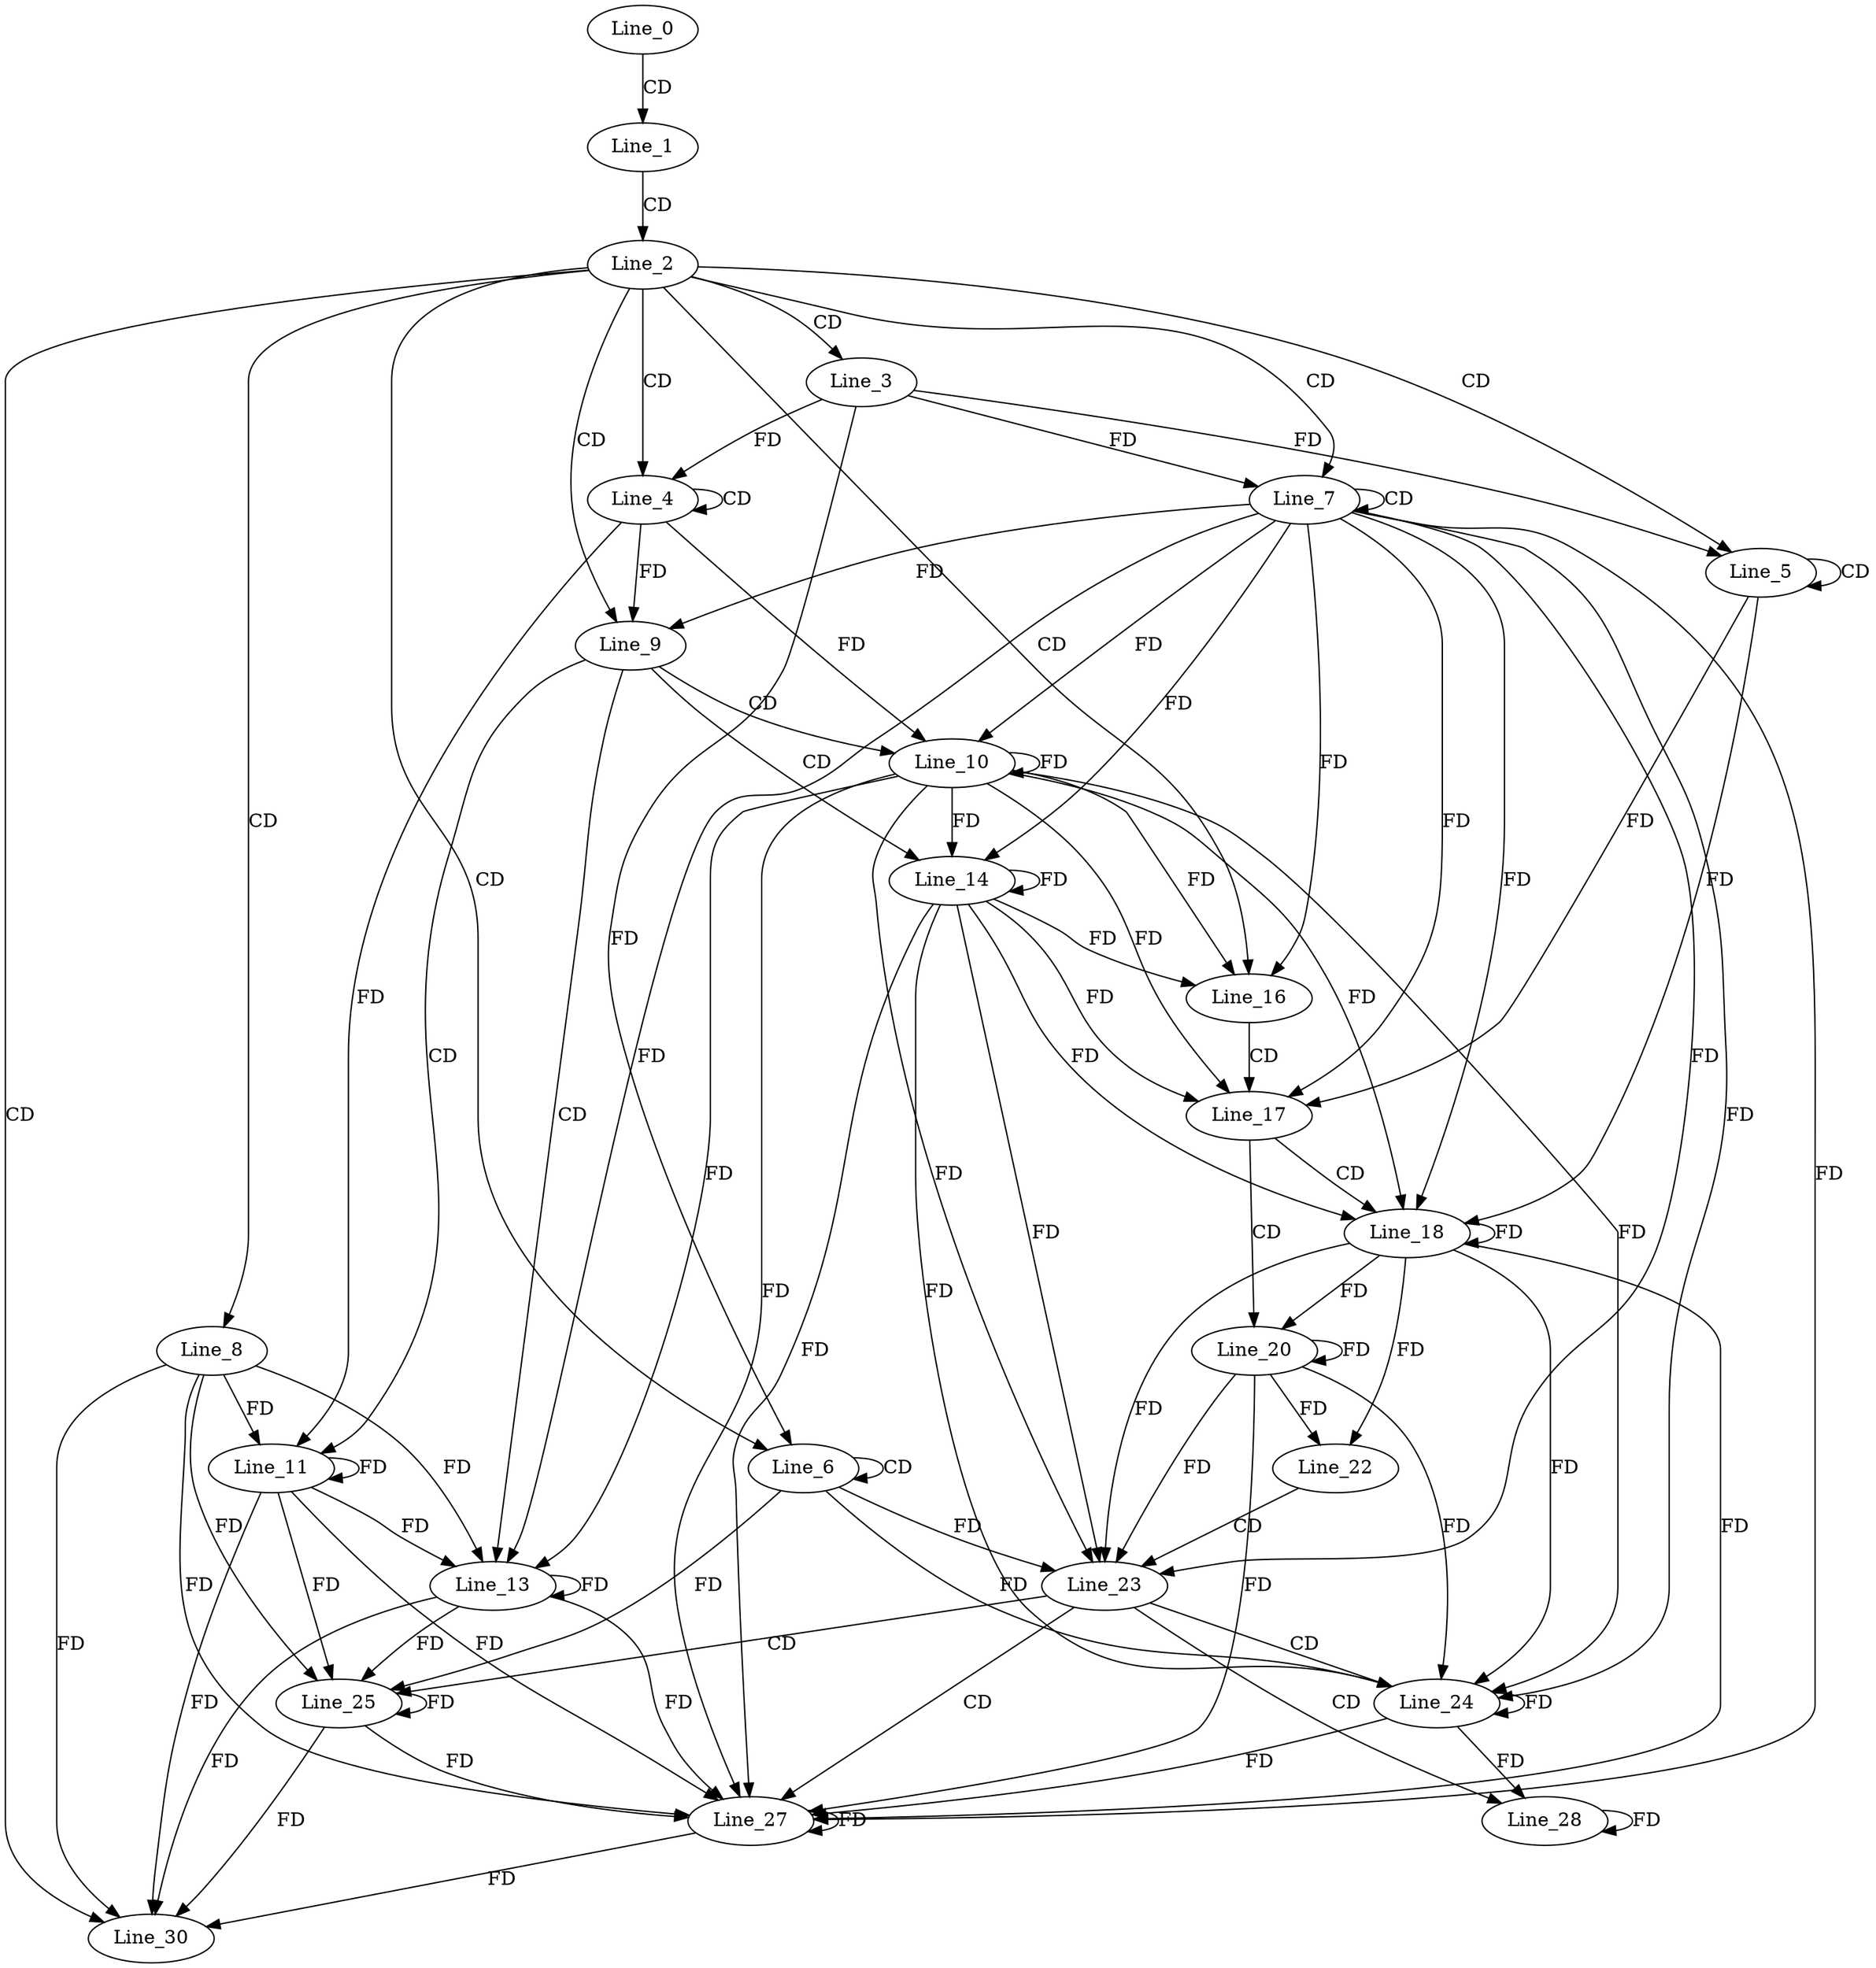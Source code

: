 digraph G {
  Line_0;
  Line_1;
  Line_2;
  Line_3;
  Line_4;
  Line_4;
  Line_5;
  Line_5;
  Line_6;
  Line_6;
  Line_7;
  Line_7;
  Line_8;
  Line_9;
  Line_10;
  Line_11;
  Line_13;
  Line_14;
  Line_16;
  Line_17;
  Line_18;
  Line_20;
  Line_22;
  Line_23;
  Line_24;
  Line_25;
  Line_27;
  Line_28;
  Line_30;
  Line_0 -> Line_1 [ label="CD" ];
  Line_1 -> Line_2 [ label="CD" ];
  Line_2 -> Line_3 [ label="CD" ];
  Line_2 -> Line_4 [ label="CD" ];
  Line_4 -> Line_4 [ label="CD" ];
  Line_3 -> Line_4 [ label="FD" ];
  Line_2 -> Line_5 [ label="CD" ];
  Line_5 -> Line_5 [ label="CD" ];
  Line_3 -> Line_5 [ label="FD" ];
  Line_2 -> Line_6 [ label="CD" ];
  Line_6 -> Line_6 [ label="CD" ];
  Line_3 -> Line_6 [ label="FD" ];
  Line_2 -> Line_7 [ label="CD" ];
  Line_7 -> Line_7 [ label="CD" ];
  Line_3 -> Line_7 [ label="FD" ];
  Line_2 -> Line_8 [ label="CD" ];
  Line_2 -> Line_9 [ label="CD" ];
  Line_4 -> Line_9 [ label="FD" ];
  Line_7 -> Line_9 [ label="FD" ];
  Line_9 -> Line_10 [ label="CD" ];
  Line_7 -> Line_10 [ label="FD" ];
  Line_10 -> Line_10 [ label="FD" ];
  Line_4 -> Line_10 [ label="FD" ];
  Line_9 -> Line_11 [ label="CD" ];
  Line_8 -> Line_11 [ label="FD" ];
  Line_11 -> Line_11 [ label="FD" ];
  Line_4 -> Line_11 [ label="FD" ];
  Line_9 -> Line_13 [ label="CD" ];
  Line_8 -> Line_13 [ label="FD" ];
  Line_11 -> Line_13 [ label="FD" ];
  Line_13 -> Line_13 [ label="FD" ];
  Line_7 -> Line_13 [ label="FD" ];
  Line_10 -> Line_13 [ label="FD" ];
  Line_9 -> Line_14 [ label="CD" ];
  Line_7 -> Line_14 [ label="FD" ];
  Line_10 -> Line_14 [ label="FD" ];
  Line_14 -> Line_14 [ label="FD" ];
  Line_2 -> Line_16 [ label="CD" ];
  Line_7 -> Line_16 [ label="FD" ];
  Line_10 -> Line_16 [ label="FD" ];
  Line_14 -> Line_16 [ label="FD" ];
  Line_16 -> Line_17 [ label="CD" ];
  Line_5 -> Line_17 [ label="FD" ];
  Line_7 -> Line_17 [ label="FD" ];
  Line_10 -> Line_17 [ label="FD" ];
  Line_14 -> Line_17 [ label="FD" ];
  Line_17 -> Line_18 [ label="CD" ];
  Line_7 -> Line_18 [ label="FD" ];
  Line_10 -> Line_18 [ label="FD" ];
  Line_14 -> Line_18 [ label="FD" ];
  Line_18 -> Line_18 [ label="FD" ];
  Line_5 -> Line_18 [ label="FD" ];
  Line_17 -> Line_20 [ label="CD" ];
  Line_18 -> Line_20 [ label="FD" ];
  Line_20 -> Line_20 [ label="FD" ];
  Line_18 -> Line_22 [ label="FD" ];
  Line_20 -> Line_22 [ label="FD" ];
  Line_22 -> Line_23 [ label="CD" ];
  Line_6 -> Line_23 [ label="FD" ];
  Line_7 -> Line_23 [ label="FD" ];
  Line_10 -> Line_23 [ label="FD" ];
  Line_14 -> Line_23 [ label="FD" ];
  Line_18 -> Line_23 [ label="FD" ];
  Line_20 -> Line_23 [ label="FD" ];
  Line_23 -> Line_24 [ label="CD" ];
  Line_7 -> Line_24 [ label="FD" ];
  Line_10 -> Line_24 [ label="FD" ];
  Line_14 -> Line_24 [ label="FD" ];
  Line_18 -> Line_24 [ label="FD" ];
  Line_20 -> Line_24 [ label="FD" ];
  Line_24 -> Line_24 [ label="FD" ];
  Line_6 -> Line_24 [ label="FD" ];
  Line_23 -> Line_25 [ label="CD" ];
  Line_8 -> Line_25 [ label="FD" ];
  Line_11 -> Line_25 [ label="FD" ];
  Line_13 -> Line_25 [ label="FD" ];
  Line_25 -> Line_25 [ label="FD" ];
  Line_6 -> Line_25 [ label="FD" ];
  Line_23 -> Line_27 [ label="CD" ];
  Line_8 -> Line_27 [ label="FD" ];
  Line_11 -> Line_27 [ label="FD" ];
  Line_13 -> Line_27 [ label="FD" ];
  Line_25 -> Line_27 [ label="FD" ];
  Line_27 -> Line_27 [ label="FD" ];
  Line_7 -> Line_27 [ label="FD" ];
  Line_10 -> Line_27 [ label="FD" ];
  Line_14 -> Line_27 [ label="FD" ];
  Line_18 -> Line_27 [ label="FD" ];
  Line_20 -> Line_27 [ label="FD" ];
  Line_24 -> Line_27 [ label="FD" ];
  Line_23 -> Line_28 [ label="CD" ];
  Line_24 -> Line_28 [ label="FD" ];
  Line_28 -> Line_28 [ label="FD" ];
  Line_2 -> Line_30 [ label="CD" ];
  Line_8 -> Line_30 [ label="FD" ];
  Line_11 -> Line_30 [ label="FD" ];
  Line_13 -> Line_30 [ label="FD" ];
  Line_25 -> Line_30 [ label="FD" ];
  Line_27 -> Line_30 [ label="FD" ];
}
